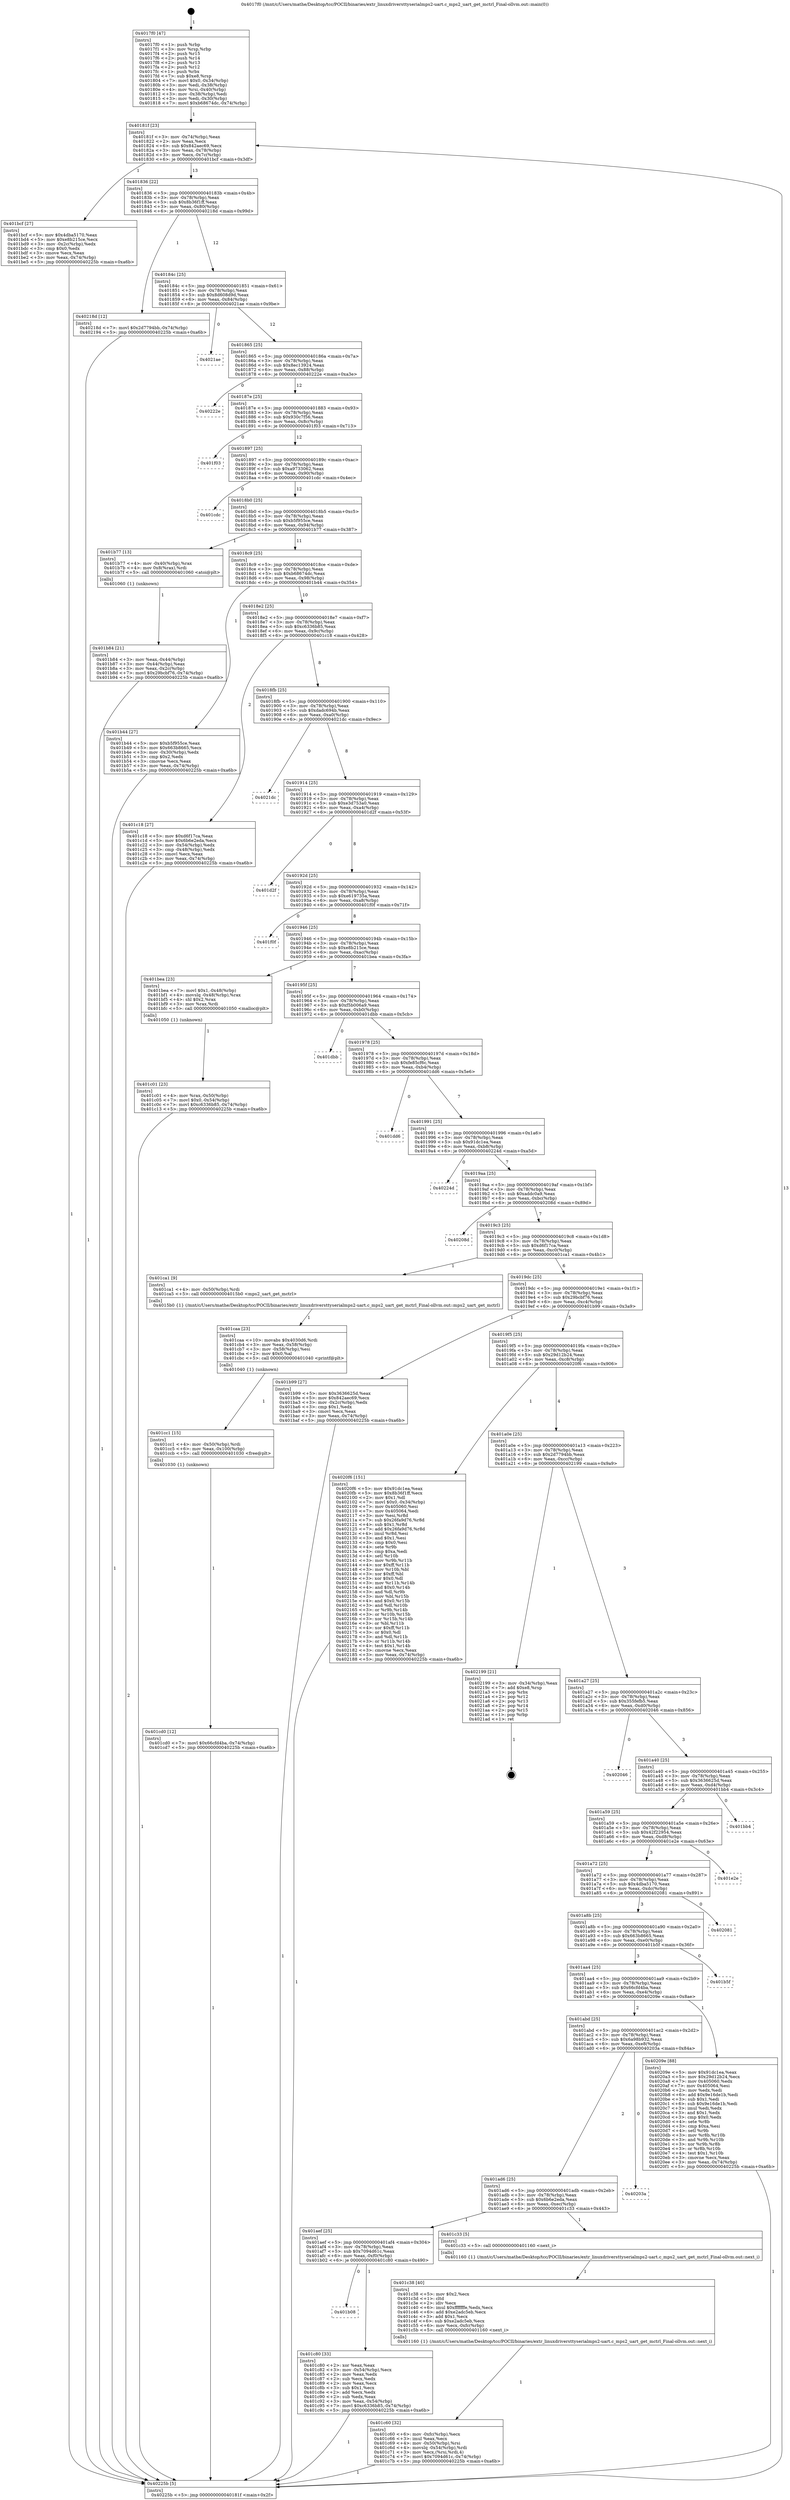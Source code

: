 digraph "0x4017f0" {
  label = "0x4017f0 (/mnt/c/Users/mathe/Desktop/tcc/POCII/binaries/extr_linuxdriversttyserialmps2-uart.c_mps2_uart_get_mctrl_Final-ollvm.out::main(0))"
  labelloc = "t"
  node[shape=record]

  Entry [label="",width=0.3,height=0.3,shape=circle,fillcolor=black,style=filled]
  "0x40181f" [label="{
     0x40181f [23]\l
     | [instrs]\l
     &nbsp;&nbsp;0x40181f \<+3\>: mov -0x74(%rbp),%eax\l
     &nbsp;&nbsp;0x401822 \<+2\>: mov %eax,%ecx\l
     &nbsp;&nbsp;0x401824 \<+6\>: sub $0x842aec69,%ecx\l
     &nbsp;&nbsp;0x40182a \<+3\>: mov %eax,-0x78(%rbp)\l
     &nbsp;&nbsp;0x40182d \<+3\>: mov %ecx,-0x7c(%rbp)\l
     &nbsp;&nbsp;0x401830 \<+6\>: je 0000000000401bcf \<main+0x3df\>\l
  }"]
  "0x401bcf" [label="{
     0x401bcf [27]\l
     | [instrs]\l
     &nbsp;&nbsp;0x401bcf \<+5\>: mov $0x4dba5170,%eax\l
     &nbsp;&nbsp;0x401bd4 \<+5\>: mov $0xe8b215ce,%ecx\l
     &nbsp;&nbsp;0x401bd9 \<+3\>: mov -0x2c(%rbp),%edx\l
     &nbsp;&nbsp;0x401bdc \<+3\>: cmp $0x0,%edx\l
     &nbsp;&nbsp;0x401bdf \<+3\>: cmove %ecx,%eax\l
     &nbsp;&nbsp;0x401be2 \<+3\>: mov %eax,-0x74(%rbp)\l
     &nbsp;&nbsp;0x401be5 \<+5\>: jmp 000000000040225b \<main+0xa6b\>\l
  }"]
  "0x401836" [label="{
     0x401836 [22]\l
     | [instrs]\l
     &nbsp;&nbsp;0x401836 \<+5\>: jmp 000000000040183b \<main+0x4b\>\l
     &nbsp;&nbsp;0x40183b \<+3\>: mov -0x78(%rbp),%eax\l
     &nbsp;&nbsp;0x40183e \<+5\>: sub $0x8b36f1ff,%eax\l
     &nbsp;&nbsp;0x401843 \<+3\>: mov %eax,-0x80(%rbp)\l
     &nbsp;&nbsp;0x401846 \<+6\>: je 000000000040218d \<main+0x99d\>\l
  }"]
  Exit [label="",width=0.3,height=0.3,shape=circle,fillcolor=black,style=filled,peripheries=2]
  "0x40218d" [label="{
     0x40218d [12]\l
     | [instrs]\l
     &nbsp;&nbsp;0x40218d \<+7\>: movl $0x2d7794bb,-0x74(%rbp)\l
     &nbsp;&nbsp;0x402194 \<+5\>: jmp 000000000040225b \<main+0xa6b\>\l
  }"]
  "0x40184c" [label="{
     0x40184c [25]\l
     | [instrs]\l
     &nbsp;&nbsp;0x40184c \<+5\>: jmp 0000000000401851 \<main+0x61\>\l
     &nbsp;&nbsp;0x401851 \<+3\>: mov -0x78(%rbp),%eax\l
     &nbsp;&nbsp;0x401854 \<+5\>: sub $0x8d608d9d,%eax\l
     &nbsp;&nbsp;0x401859 \<+6\>: mov %eax,-0x84(%rbp)\l
     &nbsp;&nbsp;0x40185f \<+6\>: je 00000000004021ae \<main+0x9be\>\l
  }"]
  "0x401cd0" [label="{
     0x401cd0 [12]\l
     | [instrs]\l
     &nbsp;&nbsp;0x401cd0 \<+7\>: movl $0x66cfd4ba,-0x74(%rbp)\l
     &nbsp;&nbsp;0x401cd7 \<+5\>: jmp 000000000040225b \<main+0xa6b\>\l
  }"]
  "0x4021ae" [label="{
     0x4021ae\l
  }", style=dashed]
  "0x401865" [label="{
     0x401865 [25]\l
     | [instrs]\l
     &nbsp;&nbsp;0x401865 \<+5\>: jmp 000000000040186a \<main+0x7a\>\l
     &nbsp;&nbsp;0x40186a \<+3\>: mov -0x78(%rbp),%eax\l
     &nbsp;&nbsp;0x40186d \<+5\>: sub $0x8ec13924,%eax\l
     &nbsp;&nbsp;0x401872 \<+6\>: mov %eax,-0x88(%rbp)\l
     &nbsp;&nbsp;0x401878 \<+6\>: je 000000000040222e \<main+0xa3e\>\l
  }"]
  "0x401cc1" [label="{
     0x401cc1 [15]\l
     | [instrs]\l
     &nbsp;&nbsp;0x401cc1 \<+4\>: mov -0x50(%rbp),%rdi\l
     &nbsp;&nbsp;0x401cc5 \<+6\>: mov %eax,-0x100(%rbp)\l
     &nbsp;&nbsp;0x401ccb \<+5\>: call 0000000000401030 \<free@plt\>\l
     | [calls]\l
     &nbsp;&nbsp;0x401030 \{1\} (unknown)\l
  }"]
  "0x40222e" [label="{
     0x40222e\l
  }", style=dashed]
  "0x40187e" [label="{
     0x40187e [25]\l
     | [instrs]\l
     &nbsp;&nbsp;0x40187e \<+5\>: jmp 0000000000401883 \<main+0x93\>\l
     &nbsp;&nbsp;0x401883 \<+3\>: mov -0x78(%rbp),%eax\l
     &nbsp;&nbsp;0x401886 \<+5\>: sub $0x930c7f56,%eax\l
     &nbsp;&nbsp;0x40188b \<+6\>: mov %eax,-0x8c(%rbp)\l
     &nbsp;&nbsp;0x401891 \<+6\>: je 0000000000401f03 \<main+0x713\>\l
  }"]
  "0x401caa" [label="{
     0x401caa [23]\l
     | [instrs]\l
     &nbsp;&nbsp;0x401caa \<+10\>: movabs $0x4030d6,%rdi\l
     &nbsp;&nbsp;0x401cb4 \<+3\>: mov %eax,-0x58(%rbp)\l
     &nbsp;&nbsp;0x401cb7 \<+3\>: mov -0x58(%rbp),%esi\l
     &nbsp;&nbsp;0x401cba \<+2\>: mov $0x0,%al\l
     &nbsp;&nbsp;0x401cbc \<+5\>: call 0000000000401040 \<printf@plt\>\l
     | [calls]\l
     &nbsp;&nbsp;0x401040 \{1\} (unknown)\l
  }"]
  "0x401f03" [label="{
     0x401f03\l
  }", style=dashed]
  "0x401897" [label="{
     0x401897 [25]\l
     | [instrs]\l
     &nbsp;&nbsp;0x401897 \<+5\>: jmp 000000000040189c \<main+0xac\>\l
     &nbsp;&nbsp;0x40189c \<+3\>: mov -0x78(%rbp),%eax\l
     &nbsp;&nbsp;0x40189f \<+5\>: sub $0xa9733062,%eax\l
     &nbsp;&nbsp;0x4018a4 \<+6\>: mov %eax,-0x90(%rbp)\l
     &nbsp;&nbsp;0x4018aa \<+6\>: je 0000000000401cdc \<main+0x4ec\>\l
  }"]
  "0x401b08" [label="{
     0x401b08\l
  }", style=dashed]
  "0x401cdc" [label="{
     0x401cdc\l
  }", style=dashed]
  "0x4018b0" [label="{
     0x4018b0 [25]\l
     | [instrs]\l
     &nbsp;&nbsp;0x4018b0 \<+5\>: jmp 00000000004018b5 \<main+0xc5\>\l
     &nbsp;&nbsp;0x4018b5 \<+3\>: mov -0x78(%rbp),%eax\l
     &nbsp;&nbsp;0x4018b8 \<+5\>: sub $0xb5f955ce,%eax\l
     &nbsp;&nbsp;0x4018bd \<+6\>: mov %eax,-0x94(%rbp)\l
     &nbsp;&nbsp;0x4018c3 \<+6\>: je 0000000000401b77 \<main+0x387\>\l
  }"]
  "0x401c80" [label="{
     0x401c80 [33]\l
     | [instrs]\l
     &nbsp;&nbsp;0x401c80 \<+2\>: xor %eax,%eax\l
     &nbsp;&nbsp;0x401c82 \<+3\>: mov -0x54(%rbp),%ecx\l
     &nbsp;&nbsp;0x401c85 \<+2\>: mov %eax,%edx\l
     &nbsp;&nbsp;0x401c87 \<+2\>: sub %ecx,%edx\l
     &nbsp;&nbsp;0x401c89 \<+2\>: mov %eax,%ecx\l
     &nbsp;&nbsp;0x401c8b \<+3\>: sub $0x1,%ecx\l
     &nbsp;&nbsp;0x401c8e \<+2\>: add %ecx,%edx\l
     &nbsp;&nbsp;0x401c90 \<+2\>: sub %edx,%eax\l
     &nbsp;&nbsp;0x401c92 \<+3\>: mov %eax,-0x54(%rbp)\l
     &nbsp;&nbsp;0x401c95 \<+7\>: movl $0xc6336b85,-0x74(%rbp)\l
     &nbsp;&nbsp;0x401c9c \<+5\>: jmp 000000000040225b \<main+0xa6b\>\l
  }"]
  "0x401b77" [label="{
     0x401b77 [13]\l
     | [instrs]\l
     &nbsp;&nbsp;0x401b77 \<+4\>: mov -0x40(%rbp),%rax\l
     &nbsp;&nbsp;0x401b7b \<+4\>: mov 0x8(%rax),%rdi\l
     &nbsp;&nbsp;0x401b7f \<+5\>: call 0000000000401060 \<atoi@plt\>\l
     | [calls]\l
     &nbsp;&nbsp;0x401060 \{1\} (unknown)\l
  }"]
  "0x4018c9" [label="{
     0x4018c9 [25]\l
     | [instrs]\l
     &nbsp;&nbsp;0x4018c9 \<+5\>: jmp 00000000004018ce \<main+0xde\>\l
     &nbsp;&nbsp;0x4018ce \<+3\>: mov -0x78(%rbp),%eax\l
     &nbsp;&nbsp;0x4018d1 \<+5\>: sub $0xb68674dc,%eax\l
     &nbsp;&nbsp;0x4018d6 \<+6\>: mov %eax,-0x98(%rbp)\l
     &nbsp;&nbsp;0x4018dc \<+6\>: je 0000000000401b44 \<main+0x354\>\l
  }"]
  "0x401c60" [label="{
     0x401c60 [32]\l
     | [instrs]\l
     &nbsp;&nbsp;0x401c60 \<+6\>: mov -0xfc(%rbp),%ecx\l
     &nbsp;&nbsp;0x401c66 \<+3\>: imul %eax,%ecx\l
     &nbsp;&nbsp;0x401c69 \<+4\>: mov -0x50(%rbp),%rsi\l
     &nbsp;&nbsp;0x401c6d \<+4\>: movslq -0x54(%rbp),%rdi\l
     &nbsp;&nbsp;0x401c71 \<+3\>: mov %ecx,(%rsi,%rdi,4)\l
     &nbsp;&nbsp;0x401c74 \<+7\>: movl $0x7094d61c,-0x74(%rbp)\l
     &nbsp;&nbsp;0x401c7b \<+5\>: jmp 000000000040225b \<main+0xa6b\>\l
  }"]
  "0x401b44" [label="{
     0x401b44 [27]\l
     | [instrs]\l
     &nbsp;&nbsp;0x401b44 \<+5\>: mov $0xb5f955ce,%eax\l
     &nbsp;&nbsp;0x401b49 \<+5\>: mov $0x663b8665,%ecx\l
     &nbsp;&nbsp;0x401b4e \<+3\>: mov -0x30(%rbp),%edx\l
     &nbsp;&nbsp;0x401b51 \<+3\>: cmp $0x2,%edx\l
     &nbsp;&nbsp;0x401b54 \<+3\>: cmovne %ecx,%eax\l
     &nbsp;&nbsp;0x401b57 \<+3\>: mov %eax,-0x74(%rbp)\l
     &nbsp;&nbsp;0x401b5a \<+5\>: jmp 000000000040225b \<main+0xa6b\>\l
  }"]
  "0x4018e2" [label="{
     0x4018e2 [25]\l
     | [instrs]\l
     &nbsp;&nbsp;0x4018e2 \<+5\>: jmp 00000000004018e7 \<main+0xf7\>\l
     &nbsp;&nbsp;0x4018e7 \<+3\>: mov -0x78(%rbp),%eax\l
     &nbsp;&nbsp;0x4018ea \<+5\>: sub $0xc6336b85,%eax\l
     &nbsp;&nbsp;0x4018ef \<+6\>: mov %eax,-0x9c(%rbp)\l
     &nbsp;&nbsp;0x4018f5 \<+6\>: je 0000000000401c18 \<main+0x428\>\l
  }"]
  "0x40225b" [label="{
     0x40225b [5]\l
     | [instrs]\l
     &nbsp;&nbsp;0x40225b \<+5\>: jmp 000000000040181f \<main+0x2f\>\l
  }"]
  "0x4017f0" [label="{
     0x4017f0 [47]\l
     | [instrs]\l
     &nbsp;&nbsp;0x4017f0 \<+1\>: push %rbp\l
     &nbsp;&nbsp;0x4017f1 \<+3\>: mov %rsp,%rbp\l
     &nbsp;&nbsp;0x4017f4 \<+2\>: push %r15\l
     &nbsp;&nbsp;0x4017f6 \<+2\>: push %r14\l
     &nbsp;&nbsp;0x4017f8 \<+2\>: push %r13\l
     &nbsp;&nbsp;0x4017fa \<+2\>: push %r12\l
     &nbsp;&nbsp;0x4017fc \<+1\>: push %rbx\l
     &nbsp;&nbsp;0x4017fd \<+7\>: sub $0xe8,%rsp\l
     &nbsp;&nbsp;0x401804 \<+7\>: movl $0x0,-0x34(%rbp)\l
     &nbsp;&nbsp;0x40180b \<+3\>: mov %edi,-0x38(%rbp)\l
     &nbsp;&nbsp;0x40180e \<+4\>: mov %rsi,-0x40(%rbp)\l
     &nbsp;&nbsp;0x401812 \<+3\>: mov -0x38(%rbp),%edi\l
     &nbsp;&nbsp;0x401815 \<+3\>: mov %edi,-0x30(%rbp)\l
     &nbsp;&nbsp;0x401818 \<+7\>: movl $0xb68674dc,-0x74(%rbp)\l
  }"]
  "0x401b84" [label="{
     0x401b84 [21]\l
     | [instrs]\l
     &nbsp;&nbsp;0x401b84 \<+3\>: mov %eax,-0x44(%rbp)\l
     &nbsp;&nbsp;0x401b87 \<+3\>: mov -0x44(%rbp),%eax\l
     &nbsp;&nbsp;0x401b8a \<+3\>: mov %eax,-0x2c(%rbp)\l
     &nbsp;&nbsp;0x401b8d \<+7\>: movl $0x29bcbf76,-0x74(%rbp)\l
     &nbsp;&nbsp;0x401b94 \<+5\>: jmp 000000000040225b \<main+0xa6b\>\l
  }"]
  "0x401c38" [label="{
     0x401c38 [40]\l
     | [instrs]\l
     &nbsp;&nbsp;0x401c38 \<+5\>: mov $0x2,%ecx\l
     &nbsp;&nbsp;0x401c3d \<+1\>: cltd\l
     &nbsp;&nbsp;0x401c3e \<+2\>: idiv %ecx\l
     &nbsp;&nbsp;0x401c40 \<+6\>: imul $0xfffffffe,%edx,%ecx\l
     &nbsp;&nbsp;0x401c46 \<+6\>: add $0xe2adc5eb,%ecx\l
     &nbsp;&nbsp;0x401c4c \<+3\>: add $0x1,%ecx\l
     &nbsp;&nbsp;0x401c4f \<+6\>: sub $0xe2adc5eb,%ecx\l
     &nbsp;&nbsp;0x401c55 \<+6\>: mov %ecx,-0xfc(%rbp)\l
     &nbsp;&nbsp;0x401c5b \<+5\>: call 0000000000401160 \<next_i\>\l
     | [calls]\l
     &nbsp;&nbsp;0x401160 \{1\} (/mnt/c/Users/mathe/Desktop/tcc/POCII/binaries/extr_linuxdriversttyserialmps2-uart.c_mps2_uart_get_mctrl_Final-ollvm.out::next_i)\l
  }"]
  "0x401c18" [label="{
     0x401c18 [27]\l
     | [instrs]\l
     &nbsp;&nbsp;0x401c18 \<+5\>: mov $0xd6f17ca,%eax\l
     &nbsp;&nbsp;0x401c1d \<+5\>: mov $0x6b6e2eda,%ecx\l
     &nbsp;&nbsp;0x401c22 \<+3\>: mov -0x54(%rbp),%edx\l
     &nbsp;&nbsp;0x401c25 \<+3\>: cmp -0x48(%rbp),%edx\l
     &nbsp;&nbsp;0x401c28 \<+3\>: cmovl %ecx,%eax\l
     &nbsp;&nbsp;0x401c2b \<+3\>: mov %eax,-0x74(%rbp)\l
     &nbsp;&nbsp;0x401c2e \<+5\>: jmp 000000000040225b \<main+0xa6b\>\l
  }"]
  "0x4018fb" [label="{
     0x4018fb [25]\l
     | [instrs]\l
     &nbsp;&nbsp;0x4018fb \<+5\>: jmp 0000000000401900 \<main+0x110\>\l
     &nbsp;&nbsp;0x401900 \<+3\>: mov -0x78(%rbp),%eax\l
     &nbsp;&nbsp;0x401903 \<+5\>: sub $0xdadc694b,%eax\l
     &nbsp;&nbsp;0x401908 \<+6\>: mov %eax,-0xa0(%rbp)\l
     &nbsp;&nbsp;0x40190e \<+6\>: je 00000000004021dc \<main+0x9ec\>\l
  }"]
  "0x401aef" [label="{
     0x401aef [25]\l
     | [instrs]\l
     &nbsp;&nbsp;0x401aef \<+5\>: jmp 0000000000401af4 \<main+0x304\>\l
     &nbsp;&nbsp;0x401af4 \<+3\>: mov -0x78(%rbp),%eax\l
     &nbsp;&nbsp;0x401af7 \<+5\>: sub $0x7094d61c,%eax\l
     &nbsp;&nbsp;0x401afc \<+6\>: mov %eax,-0xf0(%rbp)\l
     &nbsp;&nbsp;0x401b02 \<+6\>: je 0000000000401c80 \<main+0x490\>\l
  }"]
  "0x4021dc" [label="{
     0x4021dc\l
  }", style=dashed]
  "0x401914" [label="{
     0x401914 [25]\l
     | [instrs]\l
     &nbsp;&nbsp;0x401914 \<+5\>: jmp 0000000000401919 \<main+0x129\>\l
     &nbsp;&nbsp;0x401919 \<+3\>: mov -0x78(%rbp),%eax\l
     &nbsp;&nbsp;0x40191c \<+5\>: sub $0xe3d753a0,%eax\l
     &nbsp;&nbsp;0x401921 \<+6\>: mov %eax,-0xa4(%rbp)\l
     &nbsp;&nbsp;0x401927 \<+6\>: je 0000000000401d2f \<main+0x53f\>\l
  }"]
  "0x401c33" [label="{
     0x401c33 [5]\l
     | [instrs]\l
     &nbsp;&nbsp;0x401c33 \<+5\>: call 0000000000401160 \<next_i\>\l
     | [calls]\l
     &nbsp;&nbsp;0x401160 \{1\} (/mnt/c/Users/mathe/Desktop/tcc/POCII/binaries/extr_linuxdriversttyserialmps2-uart.c_mps2_uart_get_mctrl_Final-ollvm.out::next_i)\l
  }"]
  "0x401d2f" [label="{
     0x401d2f\l
  }", style=dashed]
  "0x40192d" [label="{
     0x40192d [25]\l
     | [instrs]\l
     &nbsp;&nbsp;0x40192d \<+5\>: jmp 0000000000401932 \<main+0x142\>\l
     &nbsp;&nbsp;0x401932 \<+3\>: mov -0x78(%rbp),%eax\l
     &nbsp;&nbsp;0x401935 \<+5\>: sub $0xe619735a,%eax\l
     &nbsp;&nbsp;0x40193a \<+6\>: mov %eax,-0xa8(%rbp)\l
     &nbsp;&nbsp;0x401940 \<+6\>: je 0000000000401f0f \<main+0x71f\>\l
  }"]
  "0x401ad6" [label="{
     0x401ad6 [25]\l
     | [instrs]\l
     &nbsp;&nbsp;0x401ad6 \<+5\>: jmp 0000000000401adb \<main+0x2eb\>\l
     &nbsp;&nbsp;0x401adb \<+3\>: mov -0x78(%rbp),%eax\l
     &nbsp;&nbsp;0x401ade \<+5\>: sub $0x6b6e2eda,%eax\l
     &nbsp;&nbsp;0x401ae3 \<+6\>: mov %eax,-0xec(%rbp)\l
     &nbsp;&nbsp;0x401ae9 \<+6\>: je 0000000000401c33 \<main+0x443\>\l
  }"]
  "0x401f0f" [label="{
     0x401f0f\l
  }", style=dashed]
  "0x401946" [label="{
     0x401946 [25]\l
     | [instrs]\l
     &nbsp;&nbsp;0x401946 \<+5\>: jmp 000000000040194b \<main+0x15b\>\l
     &nbsp;&nbsp;0x40194b \<+3\>: mov -0x78(%rbp),%eax\l
     &nbsp;&nbsp;0x40194e \<+5\>: sub $0xe8b215ce,%eax\l
     &nbsp;&nbsp;0x401953 \<+6\>: mov %eax,-0xac(%rbp)\l
     &nbsp;&nbsp;0x401959 \<+6\>: je 0000000000401bea \<main+0x3fa\>\l
  }"]
  "0x40203a" [label="{
     0x40203a\l
  }", style=dashed]
  "0x401bea" [label="{
     0x401bea [23]\l
     | [instrs]\l
     &nbsp;&nbsp;0x401bea \<+7\>: movl $0x1,-0x48(%rbp)\l
     &nbsp;&nbsp;0x401bf1 \<+4\>: movslq -0x48(%rbp),%rax\l
     &nbsp;&nbsp;0x401bf5 \<+4\>: shl $0x2,%rax\l
     &nbsp;&nbsp;0x401bf9 \<+3\>: mov %rax,%rdi\l
     &nbsp;&nbsp;0x401bfc \<+5\>: call 0000000000401050 \<malloc@plt\>\l
     | [calls]\l
     &nbsp;&nbsp;0x401050 \{1\} (unknown)\l
  }"]
  "0x40195f" [label="{
     0x40195f [25]\l
     | [instrs]\l
     &nbsp;&nbsp;0x40195f \<+5\>: jmp 0000000000401964 \<main+0x174\>\l
     &nbsp;&nbsp;0x401964 \<+3\>: mov -0x78(%rbp),%eax\l
     &nbsp;&nbsp;0x401967 \<+5\>: sub $0xf5b006a9,%eax\l
     &nbsp;&nbsp;0x40196c \<+6\>: mov %eax,-0xb0(%rbp)\l
     &nbsp;&nbsp;0x401972 \<+6\>: je 0000000000401dbb \<main+0x5cb\>\l
  }"]
  "0x401abd" [label="{
     0x401abd [25]\l
     | [instrs]\l
     &nbsp;&nbsp;0x401abd \<+5\>: jmp 0000000000401ac2 \<main+0x2d2\>\l
     &nbsp;&nbsp;0x401ac2 \<+3\>: mov -0x78(%rbp),%eax\l
     &nbsp;&nbsp;0x401ac5 \<+5\>: sub $0x6a98b932,%eax\l
     &nbsp;&nbsp;0x401aca \<+6\>: mov %eax,-0xe8(%rbp)\l
     &nbsp;&nbsp;0x401ad0 \<+6\>: je 000000000040203a \<main+0x84a\>\l
  }"]
  "0x401dbb" [label="{
     0x401dbb\l
  }", style=dashed]
  "0x401978" [label="{
     0x401978 [25]\l
     | [instrs]\l
     &nbsp;&nbsp;0x401978 \<+5\>: jmp 000000000040197d \<main+0x18d\>\l
     &nbsp;&nbsp;0x40197d \<+3\>: mov -0x78(%rbp),%eax\l
     &nbsp;&nbsp;0x401980 \<+5\>: sub $0xfe85cf6c,%eax\l
     &nbsp;&nbsp;0x401985 \<+6\>: mov %eax,-0xb4(%rbp)\l
     &nbsp;&nbsp;0x40198b \<+6\>: je 0000000000401dd6 \<main+0x5e6\>\l
  }"]
  "0x40209e" [label="{
     0x40209e [88]\l
     | [instrs]\l
     &nbsp;&nbsp;0x40209e \<+5\>: mov $0x91dc1ea,%eax\l
     &nbsp;&nbsp;0x4020a3 \<+5\>: mov $0x29d12b24,%ecx\l
     &nbsp;&nbsp;0x4020a8 \<+7\>: mov 0x405060,%edx\l
     &nbsp;&nbsp;0x4020af \<+7\>: mov 0x405064,%esi\l
     &nbsp;&nbsp;0x4020b6 \<+2\>: mov %edx,%edi\l
     &nbsp;&nbsp;0x4020b8 \<+6\>: add $0x9e16de1b,%edi\l
     &nbsp;&nbsp;0x4020be \<+3\>: sub $0x1,%edi\l
     &nbsp;&nbsp;0x4020c1 \<+6\>: sub $0x9e16de1b,%edi\l
     &nbsp;&nbsp;0x4020c7 \<+3\>: imul %edi,%edx\l
     &nbsp;&nbsp;0x4020ca \<+3\>: and $0x1,%edx\l
     &nbsp;&nbsp;0x4020cd \<+3\>: cmp $0x0,%edx\l
     &nbsp;&nbsp;0x4020d0 \<+4\>: sete %r8b\l
     &nbsp;&nbsp;0x4020d4 \<+3\>: cmp $0xa,%esi\l
     &nbsp;&nbsp;0x4020d7 \<+4\>: setl %r9b\l
     &nbsp;&nbsp;0x4020db \<+3\>: mov %r8b,%r10b\l
     &nbsp;&nbsp;0x4020de \<+3\>: and %r9b,%r10b\l
     &nbsp;&nbsp;0x4020e1 \<+3\>: xor %r9b,%r8b\l
     &nbsp;&nbsp;0x4020e4 \<+3\>: or %r8b,%r10b\l
     &nbsp;&nbsp;0x4020e7 \<+4\>: test $0x1,%r10b\l
     &nbsp;&nbsp;0x4020eb \<+3\>: cmovne %ecx,%eax\l
     &nbsp;&nbsp;0x4020ee \<+3\>: mov %eax,-0x74(%rbp)\l
     &nbsp;&nbsp;0x4020f1 \<+5\>: jmp 000000000040225b \<main+0xa6b\>\l
  }"]
  "0x401dd6" [label="{
     0x401dd6\l
  }", style=dashed]
  "0x401991" [label="{
     0x401991 [25]\l
     | [instrs]\l
     &nbsp;&nbsp;0x401991 \<+5\>: jmp 0000000000401996 \<main+0x1a6\>\l
     &nbsp;&nbsp;0x401996 \<+3\>: mov -0x78(%rbp),%eax\l
     &nbsp;&nbsp;0x401999 \<+5\>: sub $0x91dc1ea,%eax\l
     &nbsp;&nbsp;0x40199e \<+6\>: mov %eax,-0xb8(%rbp)\l
     &nbsp;&nbsp;0x4019a4 \<+6\>: je 000000000040224d \<main+0xa5d\>\l
  }"]
  "0x401aa4" [label="{
     0x401aa4 [25]\l
     | [instrs]\l
     &nbsp;&nbsp;0x401aa4 \<+5\>: jmp 0000000000401aa9 \<main+0x2b9\>\l
     &nbsp;&nbsp;0x401aa9 \<+3\>: mov -0x78(%rbp),%eax\l
     &nbsp;&nbsp;0x401aac \<+5\>: sub $0x66cfd4ba,%eax\l
     &nbsp;&nbsp;0x401ab1 \<+6\>: mov %eax,-0xe4(%rbp)\l
     &nbsp;&nbsp;0x401ab7 \<+6\>: je 000000000040209e \<main+0x8ae\>\l
  }"]
  "0x40224d" [label="{
     0x40224d\l
  }", style=dashed]
  "0x4019aa" [label="{
     0x4019aa [25]\l
     | [instrs]\l
     &nbsp;&nbsp;0x4019aa \<+5\>: jmp 00000000004019af \<main+0x1bf\>\l
     &nbsp;&nbsp;0x4019af \<+3\>: mov -0x78(%rbp),%eax\l
     &nbsp;&nbsp;0x4019b2 \<+5\>: sub $0xaddc0a9,%eax\l
     &nbsp;&nbsp;0x4019b7 \<+6\>: mov %eax,-0xbc(%rbp)\l
     &nbsp;&nbsp;0x4019bd \<+6\>: je 000000000040208d \<main+0x89d\>\l
  }"]
  "0x401b5f" [label="{
     0x401b5f\l
  }", style=dashed]
  "0x40208d" [label="{
     0x40208d\l
  }", style=dashed]
  "0x4019c3" [label="{
     0x4019c3 [25]\l
     | [instrs]\l
     &nbsp;&nbsp;0x4019c3 \<+5\>: jmp 00000000004019c8 \<main+0x1d8\>\l
     &nbsp;&nbsp;0x4019c8 \<+3\>: mov -0x78(%rbp),%eax\l
     &nbsp;&nbsp;0x4019cb \<+5\>: sub $0xd6f17ca,%eax\l
     &nbsp;&nbsp;0x4019d0 \<+6\>: mov %eax,-0xc0(%rbp)\l
     &nbsp;&nbsp;0x4019d6 \<+6\>: je 0000000000401ca1 \<main+0x4b1\>\l
  }"]
  "0x401a8b" [label="{
     0x401a8b [25]\l
     | [instrs]\l
     &nbsp;&nbsp;0x401a8b \<+5\>: jmp 0000000000401a90 \<main+0x2a0\>\l
     &nbsp;&nbsp;0x401a90 \<+3\>: mov -0x78(%rbp),%eax\l
     &nbsp;&nbsp;0x401a93 \<+5\>: sub $0x663b8665,%eax\l
     &nbsp;&nbsp;0x401a98 \<+6\>: mov %eax,-0xe0(%rbp)\l
     &nbsp;&nbsp;0x401a9e \<+6\>: je 0000000000401b5f \<main+0x36f\>\l
  }"]
  "0x401ca1" [label="{
     0x401ca1 [9]\l
     | [instrs]\l
     &nbsp;&nbsp;0x401ca1 \<+4\>: mov -0x50(%rbp),%rdi\l
     &nbsp;&nbsp;0x401ca5 \<+5\>: call 00000000004015b0 \<mps2_uart_get_mctrl\>\l
     | [calls]\l
     &nbsp;&nbsp;0x4015b0 \{1\} (/mnt/c/Users/mathe/Desktop/tcc/POCII/binaries/extr_linuxdriversttyserialmps2-uart.c_mps2_uart_get_mctrl_Final-ollvm.out::mps2_uart_get_mctrl)\l
  }"]
  "0x4019dc" [label="{
     0x4019dc [25]\l
     | [instrs]\l
     &nbsp;&nbsp;0x4019dc \<+5\>: jmp 00000000004019e1 \<main+0x1f1\>\l
     &nbsp;&nbsp;0x4019e1 \<+3\>: mov -0x78(%rbp),%eax\l
     &nbsp;&nbsp;0x4019e4 \<+5\>: sub $0x29bcbf76,%eax\l
     &nbsp;&nbsp;0x4019e9 \<+6\>: mov %eax,-0xc4(%rbp)\l
     &nbsp;&nbsp;0x4019ef \<+6\>: je 0000000000401b99 \<main+0x3a9\>\l
  }"]
  "0x402081" [label="{
     0x402081\l
  }", style=dashed]
  "0x401b99" [label="{
     0x401b99 [27]\l
     | [instrs]\l
     &nbsp;&nbsp;0x401b99 \<+5\>: mov $0x3636625d,%eax\l
     &nbsp;&nbsp;0x401b9e \<+5\>: mov $0x842aec69,%ecx\l
     &nbsp;&nbsp;0x401ba3 \<+3\>: mov -0x2c(%rbp),%edx\l
     &nbsp;&nbsp;0x401ba6 \<+3\>: cmp $0x1,%edx\l
     &nbsp;&nbsp;0x401ba9 \<+3\>: cmovl %ecx,%eax\l
     &nbsp;&nbsp;0x401bac \<+3\>: mov %eax,-0x74(%rbp)\l
     &nbsp;&nbsp;0x401baf \<+5\>: jmp 000000000040225b \<main+0xa6b\>\l
  }"]
  "0x4019f5" [label="{
     0x4019f5 [25]\l
     | [instrs]\l
     &nbsp;&nbsp;0x4019f5 \<+5\>: jmp 00000000004019fa \<main+0x20a\>\l
     &nbsp;&nbsp;0x4019fa \<+3\>: mov -0x78(%rbp),%eax\l
     &nbsp;&nbsp;0x4019fd \<+5\>: sub $0x29d12b24,%eax\l
     &nbsp;&nbsp;0x401a02 \<+6\>: mov %eax,-0xc8(%rbp)\l
     &nbsp;&nbsp;0x401a08 \<+6\>: je 00000000004020f6 \<main+0x906\>\l
  }"]
  "0x401c01" [label="{
     0x401c01 [23]\l
     | [instrs]\l
     &nbsp;&nbsp;0x401c01 \<+4\>: mov %rax,-0x50(%rbp)\l
     &nbsp;&nbsp;0x401c05 \<+7\>: movl $0x0,-0x54(%rbp)\l
     &nbsp;&nbsp;0x401c0c \<+7\>: movl $0xc6336b85,-0x74(%rbp)\l
     &nbsp;&nbsp;0x401c13 \<+5\>: jmp 000000000040225b \<main+0xa6b\>\l
  }"]
  "0x401a72" [label="{
     0x401a72 [25]\l
     | [instrs]\l
     &nbsp;&nbsp;0x401a72 \<+5\>: jmp 0000000000401a77 \<main+0x287\>\l
     &nbsp;&nbsp;0x401a77 \<+3\>: mov -0x78(%rbp),%eax\l
     &nbsp;&nbsp;0x401a7a \<+5\>: sub $0x4dba5170,%eax\l
     &nbsp;&nbsp;0x401a7f \<+6\>: mov %eax,-0xdc(%rbp)\l
     &nbsp;&nbsp;0x401a85 \<+6\>: je 0000000000402081 \<main+0x891\>\l
  }"]
  "0x4020f6" [label="{
     0x4020f6 [151]\l
     | [instrs]\l
     &nbsp;&nbsp;0x4020f6 \<+5\>: mov $0x91dc1ea,%eax\l
     &nbsp;&nbsp;0x4020fb \<+5\>: mov $0x8b36f1ff,%ecx\l
     &nbsp;&nbsp;0x402100 \<+2\>: mov $0x1,%dl\l
     &nbsp;&nbsp;0x402102 \<+7\>: movl $0x0,-0x34(%rbp)\l
     &nbsp;&nbsp;0x402109 \<+7\>: mov 0x405060,%esi\l
     &nbsp;&nbsp;0x402110 \<+7\>: mov 0x405064,%edi\l
     &nbsp;&nbsp;0x402117 \<+3\>: mov %esi,%r8d\l
     &nbsp;&nbsp;0x40211a \<+7\>: sub $0x26fa9d76,%r8d\l
     &nbsp;&nbsp;0x402121 \<+4\>: sub $0x1,%r8d\l
     &nbsp;&nbsp;0x402125 \<+7\>: add $0x26fa9d76,%r8d\l
     &nbsp;&nbsp;0x40212c \<+4\>: imul %r8d,%esi\l
     &nbsp;&nbsp;0x402130 \<+3\>: and $0x1,%esi\l
     &nbsp;&nbsp;0x402133 \<+3\>: cmp $0x0,%esi\l
     &nbsp;&nbsp;0x402136 \<+4\>: sete %r9b\l
     &nbsp;&nbsp;0x40213a \<+3\>: cmp $0xa,%edi\l
     &nbsp;&nbsp;0x40213d \<+4\>: setl %r10b\l
     &nbsp;&nbsp;0x402141 \<+3\>: mov %r9b,%r11b\l
     &nbsp;&nbsp;0x402144 \<+4\>: xor $0xff,%r11b\l
     &nbsp;&nbsp;0x402148 \<+3\>: mov %r10b,%bl\l
     &nbsp;&nbsp;0x40214b \<+3\>: xor $0xff,%bl\l
     &nbsp;&nbsp;0x40214e \<+3\>: xor $0x0,%dl\l
     &nbsp;&nbsp;0x402151 \<+3\>: mov %r11b,%r14b\l
     &nbsp;&nbsp;0x402154 \<+4\>: and $0x0,%r14b\l
     &nbsp;&nbsp;0x402158 \<+3\>: and %dl,%r9b\l
     &nbsp;&nbsp;0x40215b \<+3\>: mov %bl,%r15b\l
     &nbsp;&nbsp;0x40215e \<+4\>: and $0x0,%r15b\l
     &nbsp;&nbsp;0x402162 \<+3\>: and %dl,%r10b\l
     &nbsp;&nbsp;0x402165 \<+3\>: or %r9b,%r14b\l
     &nbsp;&nbsp;0x402168 \<+3\>: or %r10b,%r15b\l
     &nbsp;&nbsp;0x40216b \<+3\>: xor %r15b,%r14b\l
     &nbsp;&nbsp;0x40216e \<+3\>: or %bl,%r11b\l
     &nbsp;&nbsp;0x402171 \<+4\>: xor $0xff,%r11b\l
     &nbsp;&nbsp;0x402175 \<+3\>: or $0x0,%dl\l
     &nbsp;&nbsp;0x402178 \<+3\>: and %dl,%r11b\l
     &nbsp;&nbsp;0x40217b \<+3\>: or %r11b,%r14b\l
     &nbsp;&nbsp;0x40217e \<+4\>: test $0x1,%r14b\l
     &nbsp;&nbsp;0x402182 \<+3\>: cmovne %ecx,%eax\l
     &nbsp;&nbsp;0x402185 \<+3\>: mov %eax,-0x74(%rbp)\l
     &nbsp;&nbsp;0x402188 \<+5\>: jmp 000000000040225b \<main+0xa6b\>\l
  }"]
  "0x401a0e" [label="{
     0x401a0e [25]\l
     | [instrs]\l
     &nbsp;&nbsp;0x401a0e \<+5\>: jmp 0000000000401a13 \<main+0x223\>\l
     &nbsp;&nbsp;0x401a13 \<+3\>: mov -0x78(%rbp),%eax\l
     &nbsp;&nbsp;0x401a16 \<+5\>: sub $0x2d7794bb,%eax\l
     &nbsp;&nbsp;0x401a1b \<+6\>: mov %eax,-0xcc(%rbp)\l
     &nbsp;&nbsp;0x401a21 \<+6\>: je 0000000000402199 \<main+0x9a9\>\l
  }"]
  "0x401e2e" [label="{
     0x401e2e\l
  }", style=dashed]
  "0x402199" [label="{
     0x402199 [21]\l
     | [instrs]\l
     &nbsp;&nbsp;0x402199 \<+3\>: mov -0x34(%rbp),%eax\l
     &nbsp;&nbsp;0x40219c \<+7\>: add $0xe8,%rsp\l
     &nbsp;&nbsp;0x4021a3 \<+1\>: pop %rbx\l
     &nbsp;&nbsp;0x4021a4 \<+2\>: pop %r12\l
     &nbsp;&nbsp;0x4021a6 \<+2\>: pop %r13\l
     &nbsp;&nbsp;0x4021a8 \<+2\>: pop %r14\l
     &nbsp;&nbsp;0x4021aa \<+2\>: pop %r15\l
     &nbsp;&nbsp;0x4021ac \<+1\>: pop %rbp\l
     &nbsp;&nbsp;0x4021ad \<+1\>: ret\l
  }"]
  "0x401a27" [label="{
     0x401a27 [25]\l
     | [instrs]\l
     &nbsp;&nbsp;0x401a27 \<+5\>: jmp 0000000000401a2c \<main+0x23c\>\l
     &nbsp;&nbsp;0x401a2c \<+3\>: mov -0x78(%rbp),%eax\l
     &nbsp;&nbsp;0x401a2f \<+5\>: sub $0x355fefb5,%eax\l
     &nbsp;&nbsp;0x401a34 \<+6\>: mov %eax,-0xd0(%rbp)\l
     &nbsp;&nbsp;0x401a3a \<+6\>: je 0000000000402046 \<main+0x856\>\l
  }"]
  "0x401a59" [label="{
     0x401a59 [25]\l
     | [instrs]\l
     &nbsp;&nbsp;0x401a59 \<+5\>: jmp 0000000000401a5e \<main+0x26e\>\l
     &nbsp;&nbsp;0x401a5e \<+3\>: mov -0x78(%rbp),%eax\l
     &nbsp;&nbsp;0x401a61 \<+5\>: sub $0x42f22954,%eax\l
     &nbsp;&nbsp;0x401a66 \<+6\>: mov %eax,-0xd8(%rbp)\l
     &nbsp;&nbsp;0x401a6c \<+6\>: je 0000000000401e2e \<main+0x63e\>\l
  }"]
  "0x402046" [label="{
     0x402046\l
  }", style=dashed]
  "0x401a40" [label="{
     0x401a40 [25]\l
     | [instrs]\l
     &nbsp;&nbsp;0x401a40 \<+5\>: jmp 0000000000401a45 \<main+0x255\>\l
     &nbsp;&nbsp;0x401a45 \<+3\>: mov -0x78(%rbp),%eax\l
     &nbsp;&nbsp;0x401a48 \<+5\>: sub $0x3636625d,%eax\l
     &nbsp;&nbsp;0x401a4d \<+6\>: mov %eax,-0xd4(%rbp)\l
     &nbsp;&nbsp;0x401a53 \<+6\>: je 0000000000401bb4 \<main+0x3c4\>\l
  }"]
  "0x401bb4" [label="{
     0x401bb4\l
  }", style=dashed]
  Entry -> "0x4017f0" [label=" 1"]
  "0x40181f" -> "0x401bcf" [label=" 1"]
  "0x40181f" -> "0x401836" [label=" 13"]
  "0x402199" -> Exit [label=" 1"]
  "0x401836" -> "0x40218d" [label=" 1"]
  "0x401836" -> "0x40184c" [label=" 12"]
  "0x40218d" -> "0x40225b" [label=" 1"]
  "0x40184c" -> "0x4021ae" [label=" 0"]
  "0x40184c" -> "0x401865" [label=" 12"]
  "0x4020f6" -> "0x40225b" [label=" 1"]
  "0x401865" -> "0x40222e" [label=" 0"]
  "0x401865" -> "0x40187e" [label=" 12"]
  "0x40209e" -> "0x40225b" [label=" 1"]
  "0x40187e" -> "0x401f03" [label=" 0"]
  "0x40187e" -> "0x401897" [label=" 12"]
  "0x401cd0" -> "0x40225b" [label=" 1"]
  "0x401897" -> "0x401cdc" [label=" 0"]
  "0x401897" -> "0x4018b0" [label=" 12"]
  "0x401cc1" -> "0x401cd0" [label=" 1"]
  "0x4018b0" -> "0x401b77" [label=" 1"]
  "0x4018b0" -> "0x4018c9" [label=" 11"]
  "0x401caa" -> "0x401cc1" [label=" 1"]
  "0x4018c9" -> "0x401b44" [label=" 1"]
  "0x4018c9" -> "0x4018e2" [label=" 10"]
  "0x401b44" -> "0x40225b" [label=" 1"]
  "0x4017f0" -> "0x40181f" [label=" 1"]
  "0x40225b" -> "0x40181f" [label=" 13"]
  "0x401b77" -> "0x401b84" [label=" 1"]
  "0x401b84" -> "0x40225b" [label=" 1"]
  "0x401c80" -> "0x40225b" [label=" 1"]
  "0x4018e2" -> "0x401c18" [label=" 2"]
  "0x4018e2" -> "0x4018fb" [label=" 8"]
  "0x401aef" -> "0x401b08" [label=" 0"]
  "0x4018fb" -> "0x4021dc" [label=" 0"]
  "0x4018fb" -> "0x401914" [label=" 8"]
  "0x401aef" -> "0x401c80" [label=" 1"]
  "0x401914" -> "0x401d2f" [label=" 0"]
  "0x401914" -> "0x40192d" [label=" 8"]
  "0x401ca1" -> "0x401caa" [label=" 1"]
  "0x40192d" -> "0x401f0f" [label=" 0"]
  "0x40192d" -> "0x401946" [label=" 8"]
  "0x401c38" -> "0x401c60" [label=" 1"]
  "0x401946" -> "0x401bea" [label=" 1"]
  "0x401946" -> "0x40195f" [label=" 7"]
  "0x401c33" -> "0x401c38" [label=" 1"]
  "0x40195f" -> "0x401dbb" [label=" 0"]
  "0x40195f" -> "0x401978" [label=" 7"]
  "0x401ad6" -> "0x401c33" [label=" 1"]
  "0x401978" -> "0x401dd6" [label=" 0"]
  "0x401978" -> "0x401991" [label=" 7"]
  "0x401c60" -> "0x40225b" [label=" 1"]
  "0x401991" -> "0x40224d" [label=" 0"]
  "0x401991" -> "0x4019aa" [label=" 7"]
  "0x401abd" -> "0x40203a" [label=" 0"]
  "0x4019aa" -> "0x40208d" [label=" 0"]
  "0x4019aa" -> "0x4019c3" [label=" 7"]
  "0x401ad6" -> "0x401aef" [label=" 1"]
  "0x4019c3" -> "0x401ca1" [label=" 1"]
  "0x4019c3" -> "0x4019dc" [label=" 6"]
  "0x401aa4" -> "0x40209e" [label=" 1"]
  "0x4019dc" -> "0x401b99" [label=" 1"]
  "0x4019dc" -> "0x4019f5" [label=" 5"]
  "0x401b99" -> "0x40225b" [label=" 1"]
  "0x401bcf" -> "0x40225b" [label=" 1"]
  "0x401bea" -> "0x401c01" [label=" 1"]
  "0x401c01" -> "0x40225b" [label=" 1"]
  "0x401c18" -> "0x40225b" [label=" 2"]
  "0x401abd" -> "0x401ad6" [label=" 2"]
  "0x4019f5" -> "0x4020f6" [label=" 1"]
  "0x4019f5" -> "0x401a0e" [label=" 4"]
  "0x401a8b" -> "0x401b5f" [label=" 0"]
  "0x401a0e" -> "0x402199" [label=" 1"]
  "0x401a0e" -> "0x401a27" [label=" 3"]
  "0x401aa4" -> "0x401abd" [label=" 2"]
  "0x401a27" -> "0x402046" [label=" 0"]
  "0x401a27" -> "0x401a40" [label=" 3"]
  "0x401a72" -> "0x402081" [label=" 0"]
  "0x401a40" -> "0x401bb4" [label=" 0"]
  "0x401a40" -> "0x401a59" [label=" 3"]
  "0x401a72" -> "0x401a8b" [label=" 3"]
  "0x401a59" -> "0x401e2e" [label=" 0"]
  "0x401a59" -> "0x401a72" [label=" 3"]
  "0x401a8b" -> "0x401aa4" [label=" 3"]
}
